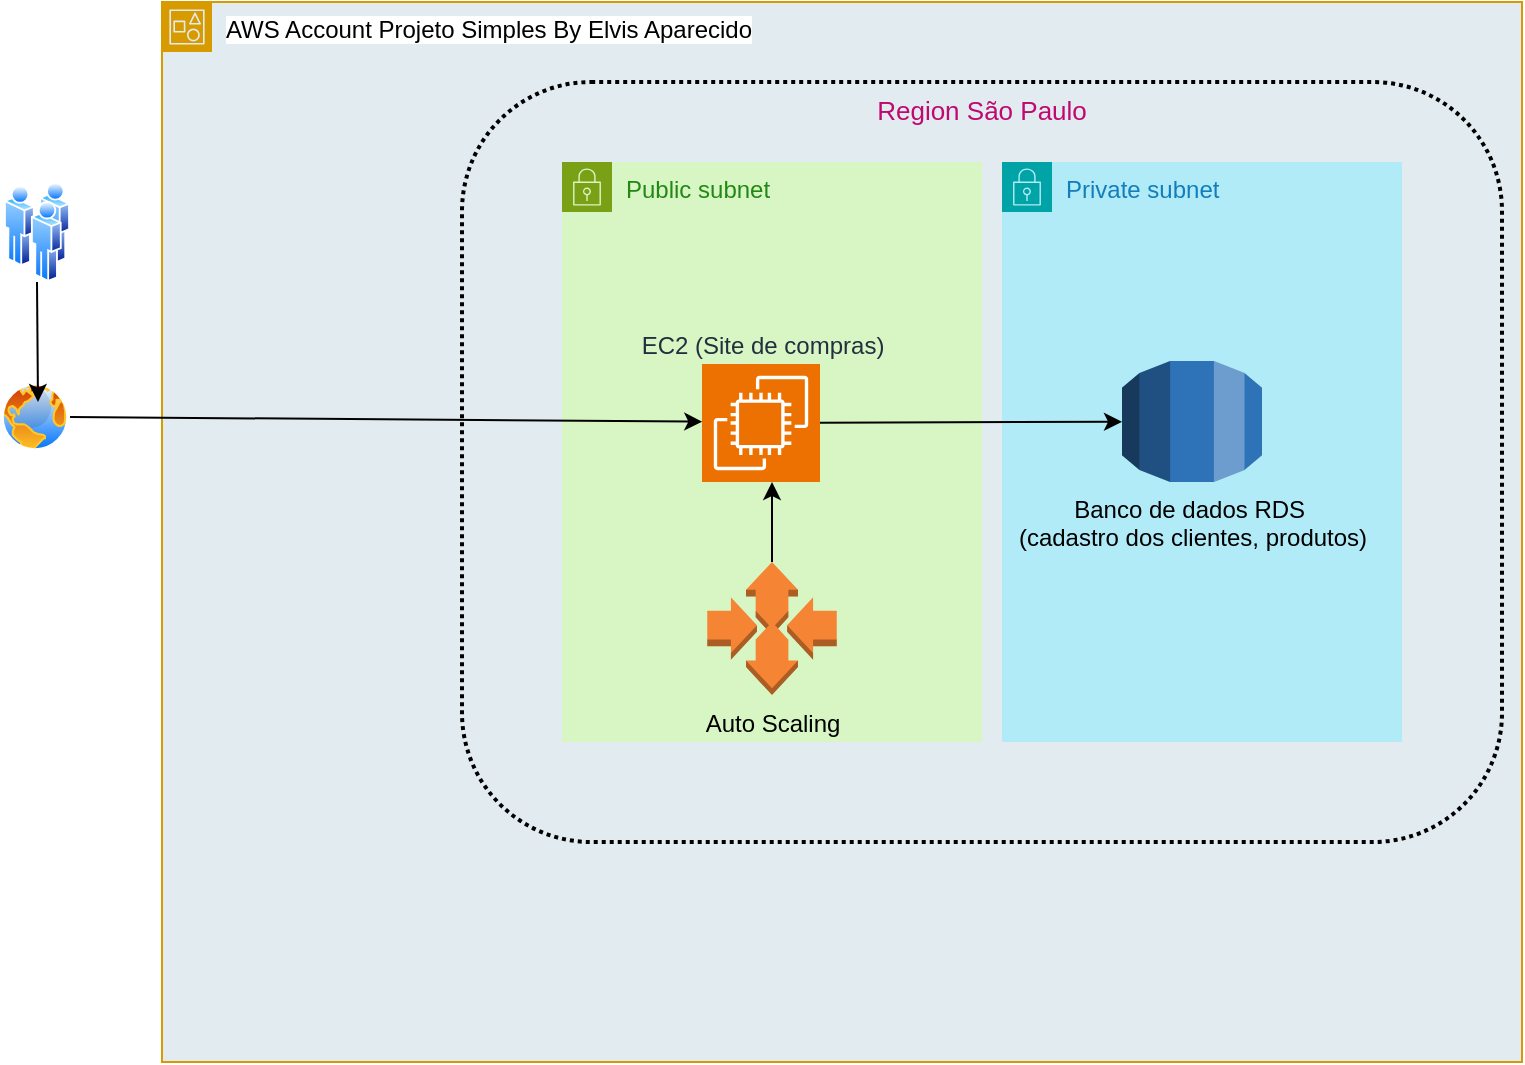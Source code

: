<mxfile>
    <diagram name="Page-1" id="tGjq8ORsDaUdfqmDCrao">
        <mxGraphModel dx="503" dy="419" grid="1" gridSize="10" guides="1" tooltips="1" connect="1" arrows="1" fold="1" page="1" pageScale="1" pageWidth="850" pageHeight="1100" math="0" shadow="0">
            <root>
                <mxCell id="0"/>
                <mxCell id="1" parent="0"/>
                <mxCell id="YoMQdb2DrbTZbhleH7W7-1" value="AWS Account Projeto Simples By Elvis Aparecido" style="points=[[0,0],[0.25,0],[0.5,0],[0.75,0],[1,0],[1,0.25],[1,0.5],[1,0.75],[1,1],[0.75,1],[0.5,1],[0.25,1],[0,1],[0,0.75],[0,0.5],[0,0.25]];outlineConnect=0;html=1;whiteSpace=wrap;fontSize=12;fontStyle=0;container=1;pointerEvents=0;collapsible=0;recursiveResize=0;shape=mxgraph.aws4.group;grIcon=mxgraph.aws4.group_account;strokeColor=#d79b00;fillColor=#E1EBF0;verticalAlign=top;align=left;spacingLeft=30;dashed=0;labelBackgroundColor=#FFFFFF;" parent="1" vertex="1">
                    <mxGeometry x="100" y="40" width="680" height="530" as="geometry"/>
                </mxCell>
                <mxCell id="YoMQdb2DrbTZbhleH7W7-3" value="Public subnet" style="points=[[0,0],[0.25,0],[0.5,0],[0.75,0],[1,0],[1,0.25],[1,0.5],[1,0.75],[1,1],[0.75,1],[0.5,1],[0.25,1],[0,1],[0,0.75],[0,0.5],[0,0.25]];outlineConnect=0;gradientColor=none;html=1;whiteSpace=wrap;fontSize=12;fontStyle=0;container=1;pointerEvents=0;collapsible=0;recursiveResize=0;shape=mxgraph.aws4.group;grIcon=mxgraph.aws4.group_security_group;grStroke=0;strokeColor=#7AA116;fillColor=#D7F6C4;verticalAlign=top;align=left;spacingLeft=30;fontColor=#248814;dashed=0;" parent="1" vertex="1">
                    <mxGeometry x="300" y="120" width="210" height="290" as="geometry"/>
                </mxCell>
                <mxCell id="YoMQdb2DrbTZbhleH7W7-2" value="Region São Paulo" style="rounded=1;arcSize=17;dashed=1;fillColor=none;gradientColor=none;dashPattern=1 1;strokeWidth=2;verticalAlign=top;fontColor=#C00870;fontSize=13;" parent="YoMQdb2DrbTZbhleH7W7-3" vertex="1">
                    <mxGeometry x="-50" y="-40" width="520" height="380" as="geometry"/>
                </mxCell>
                <mxCell id="6" value="Auto Scaling" style="outlineConnect=0;dashed=0;verticalLabelPosition=bottom;verticalAlign=top;align=center;html=1;shape=mxgraph.aws3.auto_scaling;fillColor=#F58534;gradientColor=none;" vertex="1" parent="YoMQdb2DrbTZbhleH7W7-3">
                    <mxGeometry x="72.63" y="200" width="64.75" height="66.5" as="geometry"/>
                </mxCell>
                <mxCell id="YoMQdb2DrbTZbhleH7W7-4" value="Private subnet" style="points=[[0,0],[0.25,0],[0.5,0],[0.75,0],[1,0],[1,0.25],[1,0.5],[1,0.75],[1,1],[0.75,1],[0.5,1],[0.25,1],[0,1],[0,0.75],[0,0.5],[0,0.25]];outlineConnect=0;gradientColor=none;html=1;whiteSpace=wrap;fontSize=12;fontStyle=0;container=1;pointerEvents=0;collapsible=0;recursiveResize=0;shape=mxgraph.aws4.group;grIcon=mxgraph.aws4.group_security_group;grStroke=0;strokeColor=#00A4A6;fillColor=#B0EBF7;verticalAlign=top;align=left;spacingLeft=30;fontColor=#147EBA;dashed=0;" parent="1" vertex="1">
                    <mxGeometry x="520" y="120" width="200" height="290" as="geometry"/>
                </mxCell>
                <mxCell id="YoMQdb2DrbTZbhleH7W7-7" value="EC2 (Site de compras)" style="sketch=0;points=[[0,0,0],[0.25,0,0],[0.5,0,0],[0.75,0,0],[1,0,0],[0,1,0],[0.25,1,0],[0.5,1,0],[0.75,1,0],[1,1,0],[0,0.25,0],[0,0.5,0],[0,0.75,0],[1,0.25,0],[1,0.5,0],[1,0.75,0]];outlineConnect=0;fontColor=#232F3E;fillColor=#ED7100;strokeColor=#ffffff;dashed=0;verticalLabelPosition=top;verticalAlign=bottom;align=center;html=1;fontSize=12;fontStyle=0;aspect=fixed;shape=mxgraph.aws4.resourceIcon;resIcon=mxgraph.aws4.ec2;labelPosition=center;" parent="YoMQdb2DrbTZbhleH7W7-4" vertex="1">
                    <mxGeometry x="-150" y="101" width="59" height="59" as="geometry"/>
                </mxCell>
                <mxCell id="4" value="Banco de dados RDS&amp;nbsp;&lt;div&gt;(cadastro dos clientes, produtos)&lt;/div&gt;" style="outlineConnect=0;dashed=0;verticalLabelPosition=bottom;verticalAlign=top;align=center;html=1;shape=mxgraph.aws3.rds;fillColor=#2E73B8;gradientColor=none;" vertex="1" parent="YoMQdb2DrbTZbhleH7W7-4">
                    <mxGeometry x="60" y="99.5" width="70" height="60.5" as="geometry"/>
                </mxCell>
                <mxCell id="5" value="" style="endArrow=classic;html=1;" edge="1" parent="YoMQdb2DrbTZbhleH7W7-4" source="YoMQdb2DrbTZbhleH7W7-7" target="4">
                    <mxGeometry width="50" height="50" relative="1" as="geometry">
                        <mxPoint x="-40" y="210" as="sourcePoint"/>
                        <mxPoint x="10" y="160" as="targetPoint"/>
                    </mxGeometry>
                </mxCell>
                <mxCell id="YoMQdb2DrbTZbhleH7W7-10" value="" style="image;aspect=fixed;perimeter=ellipsePerimeter;html=1;align=center;shadow=0;dashed=0;spacingTop=3;image=img/lib/active_directory/internet_globe.svg;" parent="1" vertex="1">
                    <mxGeometry x="19" y="230" width="35" height="35" as="geometry"/>
                </mxCell>
                <mxCell id="YoMQdb2DrbTZbhleH7W7-18" value="" style="image;aspect=fixed;perimeter=ellipsePerimeter;html=1;align=center;shadow=0;dashed=0;spacingTop=3;image=img/lib/active_directory/users.svg;" parent="1" vertex="1">
                    <mxGeometry x="21" y="130" width="33" height="50" as="geometry"/>
                </mxCell>
                <mxCell id="YoMQdb2DrbTZbhleH7W7-20" value="" style="endArrow=classic;html=1;rounded=0;exitX=0.5;exitY=1;exitDx=0;exitDy=0;fontColor=#DAFF25;" parent="1" source="YoMQdb2DrbTZbhleH7W7-18" edge="1">
                    <mxGeometry width="50" height="50" relative="1" as="geometry">
                        <mxPoint x="360" y="280" as="sourcePoint"/>
                        <mxPoint x="38" y="240" as="targetPoint"/>
                    </mxGeometry>
                </mxCell>
                <mxCell id="2" value="" style="endArrow=classic;html=1;exitX=1;exitY=0.5;exitDx=0;exitDy=0;entryX=0.231;entryY=0.447;entryDx=0;entryDy=0;entryPerimeter=0;" edge="1" parent="1" source="YoMQdb2DrbTZbhleH7W7-10" target="YoMQdb2DrbTZbhleH7W7-2">
                    <mxGeometry width="50" height="50" relative="1" as="geometry">
                        <mxPoint x="150" y="140" as="sourcePoint"/>
                        <mxPoint x="230" y="270" as="targetPoint"/>
                    </mxGeometry>
                </mxCell>
                <mxCell id="7" value="" style="endArrow=classic;html=1;exitX=0.5;exitY=0;exitDx=0;exitDy=0;exitPerimeter=0;" edge="1" parent="1" source="6">
                    <mxGeometry width="50" height="50" relative="1" as="geometry">
                        <mxPoint x="420" y="330" as="sourcePoint"/>
                        <mxPoint x="405" y="280" as="targetPoint"/>
                    </mxGeometry>
                </mxCell>
            </root>
        </mxGraphModel>
    </diagram>
</mxfile>